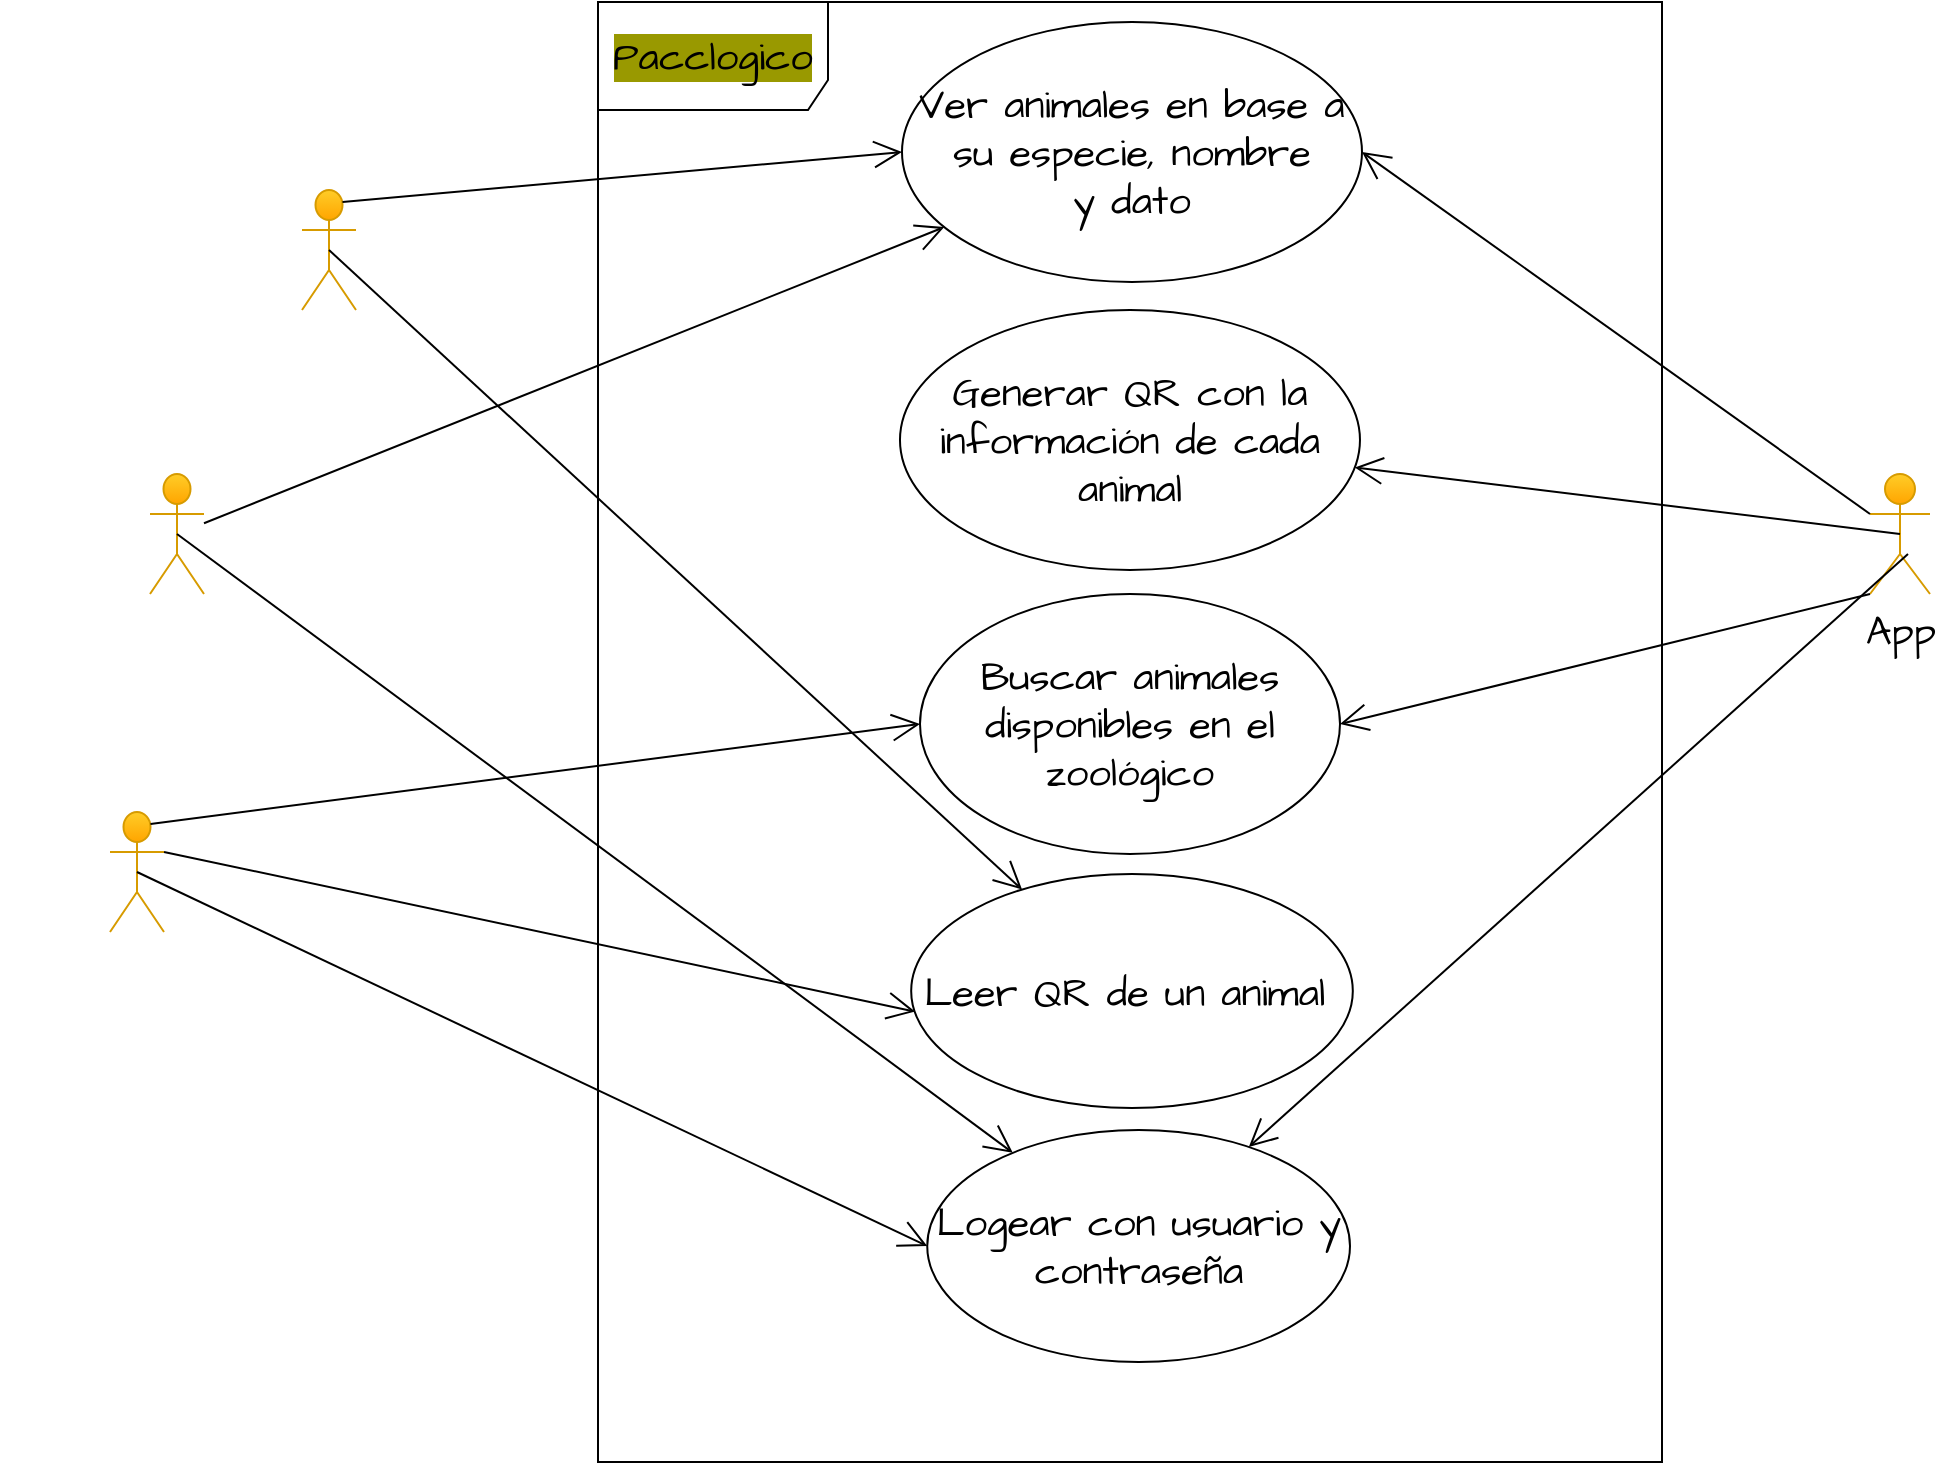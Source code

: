 <mxfile>
    <diagram id="I-f2Ykks-sm106oEE3iT" name="Page-1">
        <mxGraphModel dx="1130" dy="779" grid="1" gridSize="10" guides="1" tooltips="1" connect="1" arrows="1" fold="1" page="1" pageScale="1" pageWidth="1100" pageHeight="850" math="0" shadow="0">
            <root>
                <mxCell id="0"/>
                <mxCell id="1" parent="0"/>
                <mxCell id="2" value="Pacclogico" style="shape=umlFrame;whiteSpace=wrap;html=1;hachureGap=4;strokeColor=default;fontFamily=Architects Daughter;fontSource=https%3A%2F%2Ffonts.googleapis.com%2Fcss%3Ffamily%3DArchitects%2BDaughter;fontSize=20;fontColor=#000000;fillColor=default;width=115;height=54;labelBackgroundColor=#999900;gradientColor=none;swimlaneFillColor=none;shadow=0;" parent="1" vertex="1">
                    <mxGeometry x="334" y="20" width="532" height="730" as="geometry"/>
                </mxCell>
                <mxCell id="4" value="App" style="shape=umlActor;verticalLabelPosition=bottom;verticalAlign=top;html=1;hachureGap=4;fontFamily=Architects Daughter;fontSource=https%3A%2F%2Ffonts.googleapis.com%2Fcss%3Ffamily%3DArchitects%2BDaughter;fontSize=20;fillColor=#ffcd28;strokeColor=#d79b00;shadow=0;gradientColor=#ffa500;" parent="1" vertex="1">
                    <mxGeometry x="970" y="256" width="30" height="60" as="geometry"/>
                </mxCell>
                <mxCell id="5" value="Leer QR de un animal&amp;nbsp;" style="ellipse;whiteSpace=wrap;html=1;hachureGap=4;fontFamily=Architects Daughter;fontSource=https%3A%2F%2Ffonts.googleapis.com%2Fcss%3Ffamily%3DArchitects%2BDaughter;fontSize=20;shadow=0;" parent="1" vertex="1">
                    <mxGeometry x="490.59" y="456" width="220.82" height="117" as="geometry"/>
                </mxCell>
                <mxCell id="6" value="Ver animales en base a su especie, nombre&lt;br&gt;y dato" style="ellipse;whiteSpace=wrap;html=1;hachureGap=4;fontFamily=Architects Daughter;fontSource=https%3A%2F%2Ffonts.googleapis.com%2Fcss%3Ffamily%3DArchitects%2BDaughter;fontSize=20;shadow=0;" parent="1" vertex="1">
                    <mxGeometry x="486" y="30" width="230" height="130" as="geometry"/>
                </mxCell>
                <mxCell id="7" value="Buscar animales disponibles en el zoológico" style="ellipse;whiteSpace=wrap;html=1;hachureGap=4;fontFamily=Architects Daughter;fontSource=https%3A%2F%2Ffonts.googleapis.com%2Fcss%3Ffamily%3DArchitects%2BDaughter;fontSize=20;shadow=0;" parent="1" vertex="1">
                    <mxGeometry x="495" y="316" width="210" height="130" as="geometry"/>
                </mxCell>
                <mxCell id="10" value="&lt;font color=&quot;#ffffff&quot;&gt;Personal&lt;/font&gt;" style="shape=umlActor;verticalLabelPosition=bottom;verticalAlign=top;html=1;hachureGap=4;fontFamily=Architects Daughter;fontSource=https%3A%2F%2Ffonts.googleapis.com%2Fcss%3Ffamily%3DArchitects%2BDaughter;fontSize=20;fillColor=#ffcd28;strokeColor=#d79b00;shadow=0;gradientColor=#ffa500;" parent="1" vertex="1">
                    <mxGeometry x="186" y="114" width="27" height="60" as="geometry"/>
                </mxCell>
                <mxCell id="13" value="&lt;font color=&quot;#ffffff&quot;&gt;UsuarioPremium&lt;/font&gt;" style="shape=umlActor;verticalLabelPosition=bottom;verticalAlign=top;html=1;hachureGap=4;fontFamily=Architects Daughter;fontSource=https%3A%2F%2Ffonts.googleapis.com%2Fcss%3Ffamily%3DArchitects%2BDaughter;fontSize=20;fillColor=#ffcd28;strokeColor=#d79b00;shadow=0;gradientColor=#ffa500;" parent="1" vertex="1">
                    <mxGeometry x="90" y="425" width="27" height="60" as="geometry"/>
                </mxCell>
                <mxCell id="14" value="" style="endArrow=open;endFill=1;endSize=12;html=1;hachureGap=4;strokeColor=default;fontFamily=Architects Daughter;fontSource=https%3A%2F%2Ffonts.googleapis.com%2Fcss%3Ffamily%3DArchitects%2BDaughter;fontSize=16;fontColor=#000000;exitX=0;exitY=0.333;exitDx=0;exitDy=0;exitPerimeter=0;entryX=1;entryY=0.5;entryDx=0;entryDy=0;shadow=0;" parent="1" source="4" target="6" edge="1">
                    <mxGeometry width="160" relative="1" as="geometry">
                        <mxPoint x="929" y="229" as="sourcePoint"/>
                        <mxPoint x="704.5" y="400" as="targetPoint"/>
                    </mxGeometry>
                </mxCell>
                <mxCell id="15" value="" style="endArrow=open;endFill=1;endSize=12;html=1;hachureGap=4;strokeColor=default;fontFamily=Architects Daughter;fontSource=https%3A%2F%2Ffonts.googleapis.com%2Fcss%3Ffamily%3DArchitects%2BDaughter;fontSize=16;fontColor=#000000;exitX=0;exitY=1;exitDx=0;exitDy=0;exitPerimeter=0;entryX=1;entryY=0.5;entryDx=0;entryDy=0;shadow=0;" parent="1" source="4" target="7" edge="1">
                    <mxGeometry width="160" relative="1" as="geometry">
                        <mxPoint x="939" y="239" as="sourcePoint"/>
                        <mxPoint x="714.5" y="410" as="targetPoint"/>
                    </mxGeometry>
                </mxCell>
                <mxCell id="16" value="" style="endArrow=open;endFill=1;endSize=12;html=1;hachureGap=4;strokeColor=default;fontFamily=Architects Daughter;fontSource=https%3A%2F%2Ffonts.googleapis.com%2Fcss%3Ffamily%3DArchitects%2BDaughter;fontSize=16;fontColor=#000000;entryX=0;entryY=0.5;entryDx=0;entryDy=0;shadow=0;exitX=0.75;exitY=0.1;exitDx=0;exitDy=0;exitPerimeter=0;" parent="1" source="10" target="6" edge="1">
                    <mxGeometry width="160" relative="1" as="geometry">
                        <mxPoint x="216" y="470" as="sourcePoint"/>
                        <mxPoint x="724.5" y="420" as="targetPoint"/>
                    </mxGeometry>
                </mxCell>
                <mxCell id="17" value="" style="endArrow=open;endFill=1;endSize=12;html=1;hachureGap=4;strokeColor=default;fontFamily=Architects Daughter;fontSource=https%3A%2F%2Ffonts.googleapis.com%2Fcss%3Ffamily%3DArchitects%2BDaughter;fontSize=16;fontColor=#000000;entryX=0;entryY=0.5;entryDx=0;entryDy=0;shadow=0;exitX=0.75;exitY=0.1;exitDx=0;exitDy=0;exitPerimeter=0;" parent="1" source="13" target="7" edge="1">
                    <mxGeometry width="160" relative="1" as="geometry">
                        <mxPoint x="216.25" y="130" as="sourcePoint"/>
                        <mxPoint x="506" y="119" as="targetPoint"/>
                    </mxGeometry>
                </mxCell>
                <mxCell id="18" value="" style="endArrow=open;endFill=1;endSize=12;html=1;hachureGap=4;strokeColor=default;fontFamily=Architects Daughter;fontSource=https%3A%2F%2Ffonts.googleapis.com%2Fcss%3Ffamily%3DArchitects%2BDaughter;fontSize=16;fontColor=#000000;entryX=0.009;entryY=0.588;entryDx=0;entryDy=0;shadow=0;exitX=1;exitY=0.333;exitDx=0;exitDy=0;exitPerimeter=0;entryPerimeter=0;" parent="1" source="13" target="5" edge="1">
                    <mxGeometry width="160" relative="1" as="geometry">
                        <mxPoint x="226.25" y="140" as="sourcePoint"/>
                        <mxPoint x="516" y="129" as="targetPoint"/>
                    </mxGeometry>
                </mxCell>
                <mxCell id="20" value="Logear con usuario y contraseña" style="ellipse;whiteSpace=wrap;html=1;hachureGap=4;fontFamily=Architects Daughter;fontSource=https%3A%2F%2Ffonts.googleapis.com%2Fcss%3Ffamily%3DArchitects%2BDaughter;fontSize=20;shadow=0;" parent="1" vertex="1">
                    <mxGeometry x="498.62" y="584" width="211.38" height="116" as="geometry"/>
                </mxCell>
                <mxCell id="22" value="" style="endArrow=open;endFill=1;endSize=12;html=1;hachureGap=4;strokeColor=default;fontFamily=Architects Daughter;fontSource=https%3A%2F%2Ffonts.googleapis.com%2Fcss%3Ffamily%3DArchitects%2BDaughter;fontSize=16;fontColor=#000000;entryX=0;entryY=0.5;entryDx=0;entryDy=0;shadow=0;exitX=0.5;exitY=0.5;exitDx=0;exitDy=0;exitPerimeter=0;" parent="1" source="13" target="20" edge="1">
                    <mxGeometry width="160" relative="1" as="geometry">
                        <mxPoint x="233" y="339" as="sourcePoint"/>
                        <mxPoint x="510.75" y="610" as="targetPoint"/>
                    </mxGeometry>
                </mxCell>
                <mxCell id="35" value="Generar QR con la información de cada animal" style="ellipse;whiteSpace=wrap;html=1;hachureGap=4;fontFamily=Architects Daughter;fontSource=https%3A%2F%2Ffonts.googleapis.com%2Fcss%3Ffamily%3DArchitects%2BDaughter;fontSize=20;shadow=0;" parent="1" vertex="1">
                    <mxGeometry x="484.99" y="174" width="230" height="130" as="geometry"/>
                </mxCell>
                <mxCell id="39" value="&lt;font color=&quot;#ffffff&quot;&gt;Admin&lt;br&gt;&lt;br&gt;&lt;/font&gt;" style="shape=umlActor;verticalLabelPosition=bottom;verticalAlign=top;html=1;hachureGap=4;fontFamily=Architects Daughter;fontSource=https%3A%2F%2Ffonts.googleapis.com%2Fcss%3Ffamily%3DArchitects%2BDaughter;fontSize=20;fillColor=#ffcd28;strokeColor=#d79b00;shadow=0;gradientColor=#ffa500;" vertex="1" parent="1">
                    <mxGeometry x="110" y="256" width="27" height="60" as="geometry"/>
                </mxCell>
                <mxCell id="40" value="" style="endArrow=open;endFill=1;endSize=12;html=1;hachureGap=4;strokeColor=default;fontFamily=Architects Daughter;fontSource=https%3A%2F%2Ffonts.googleapis.com%2Fcss%3Ffamily%3DArchitects%2BDaughter;fontSize=16;fontColor=#000000;shadow=0;" edge="1" parent="1" source="39" target="6">
                    <mxGeometry width="160" relative="1" as="geometry">
                        <mxPoint x="250" y="201.5" as="sourcePoint"/>
                        <mxPoint x="538.75" y="276.5" as="targetPoint"/>
                    </mxGeometry>
                </mxCell>
                <mxCell id="41" value="" style="endArrow=open;endFill=1;endSize=12;html=1;hachureGap=4;strokeColor=default;fontFamily=Architects Daughter;fontSource=https%3A%2F%2Ffonts.googleapis.com%2Fcss%3Ffamily%3DArchitects%2BDaughter;fontSize=16;fontColor=#000000;shadow=0;exitX=0.5;exitY=0.5;exitDx=0;exitDy=0;exitPerimeter=0;" edge="1" parent="1" source="4" target="35">
                    <mxGeometry width="160" relative="1" as="geometry">
                        <mxPoint x="287" y="225.003" as="sourcePoint"/>
                        <mxPoint x="514.854" y="140.662" as="targetPoint"/>
                    </mxGeometry>
                </mxCell>
                <mxCell id="42" value="" style="endArrow=open;endFill=1;endSize=12;html=1;hachureGap=4;strokeColor=default;fontFamily=Architects Daughter;fontSource=https%3A%2F%2Ffonts.googleapis.com%2Fcss%3Ffamily%3DArchitects%2BDaughter;fontSize=16;fontColor=#000000;shadow=0;exitX=0.5;exitY=0.5;exitDx=0;exitDy=0;exitPerimeter=0;" edge="1" parent="1" source="39" target="20">
                    <mxGeometry width="160" relative="1" as="geometry">
                        <mxPoint x="287" y="225.003" as="sourcePoint"/>
                        <mxPoint x="514.854" y="140.662" as="targetPoint"/>
                    </mxGeometry>
                </mxCell>
                <mxCell id="43" value="" style="endArrow=open;endFill=1;endSize=12;html=1;hachureGap=4;strokeColor=default;fontFamily=Architects Daughter;fontSource=https%3A%2F%2Ffonts.googleapis.com%2Fcss%3Ffamily%3DArchitects%2BDaughter;fontSize=16;fontColor=#000000;exitX=0.633;exitY=0.667;exitDx=0;exitDy=0;exitPerimeter=0;shadow=0;" edge="1" parent="1" source="4" target="20">
                    <mxGeometry width="160" relative="1" as="geometry">
                        <mxPoint x="914" y="259" as="sourcePoint"/>
                        <mxPoint x="715" y="391" as="targetPoint"/>
                    </mxGeometry>
                </mxCell>
                <mxCell id="44" value="" style="endArrow=open;endFill=1;endSize=12;html=1;hachureGap=4;strokeColor=default;fontFamily=Architects Daughter;fontSource=https%3A%2F%2Ffonts.googleapis.com%2Fcss%3Ffamily%3DArchitects%2BDaughter;fontSize=16;fontColor=#000000;shadow=0;exitX=0.5;exitY=0.5;exitDx=0;exitDy=0;exitPerimeter=0;" edge="1" parent="1" source="10" target="5">
                    <mxGeometry width="160" relative="1" as="geometry">
                        <mxPoint x="216.25" y="130" as="sourcePoint"/>
                        <mxPoint x="496" y="105" as="targetPoint"/>
                    </mxGeometry>
                </mxCell>
            </root>
        </mxGraphModel>
    </diagram>
</mxfile>